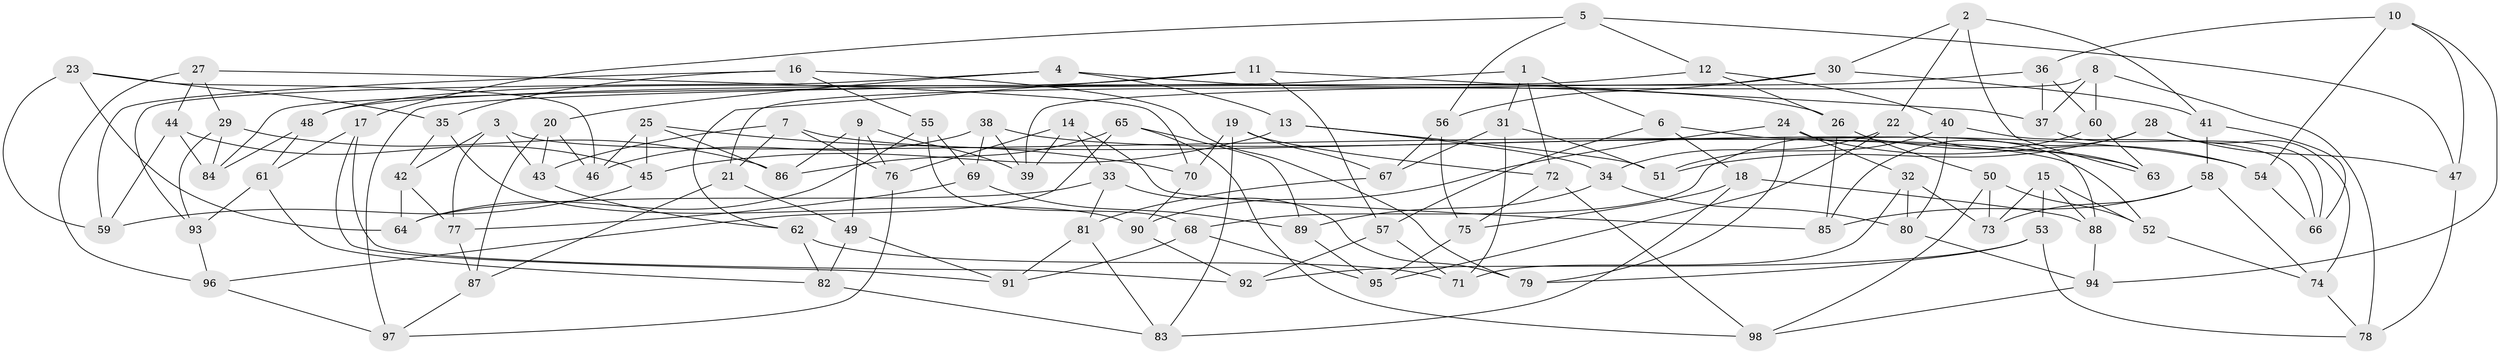 // Generated by graph-tools (version 1.1) at 2025/38/03/09/25 02:38:04]
// undirected, 98 vertices, 196 edges
graph export_dot {
graph [start="1"]
  node [color=gray90,style=filled];
  1;
  2;
  3;
  4;
  5;
  6;
  7;
  8;
  9;
  10;
  11;
  12;
  13;
  14;
  15;
  16;
  17;
  18;
  19;
  20;
  21;
  22;
  23;
  24;
  25;
  26;
  27;
  28;
  29;
  30;
  31;
  32;
  33;
  34;
  35;
  36;
  37;
  38;
  39;
  40;
  41;
  42;
  43;
  44;
  45;
  46;
  47;
  48;
  49;
  50;
  51;
  52;
  53;
  54;
  55;
  56;
  57;
  58;
  59;
  60;
  61;
  62;
  63;
  64;
  65;
  66;
  67;
  68;
  69;
  70;
  71;
  72;
  73;
  74;
  75;
  76;
  77;
  78;
  79;
  80;
  81;
  82;
  83;
  84;
  85;
  86;
  87;
  88;
  89;
  90;
  91;
  92;
  93;
  94;
  95;
  96;
  97;
  98;
  1 -- 31;
  1 -- 6;
  1 -- 72;
  1 -- 97;
  2 -- 22;
  2 -- 30;
  2 -- 63;
  2 -- 41;
  3 -- 42;
  3 -- 52;
  3 -- 77;
  3 -- 43;
  4 -- 13;
  4 -- 20;
  4 -- 26;
  4 -- 93;
  5 -- 47;
  5 -- 12;
  5 -- 17;
  5 -- 56;
  6 -- 88;
  6 -- 57;
  6 -- 18;
  7 -- 63;
  7 -- 21;
  7 -- 43;
  7 -- 76;
  8 -- 78;
  8 -- 37;
  8 -- 60;
  8 -- 21;
  9 -- 39;
  9 -- 49;
  9 -- 76;
  9 -- 86;
  10 -- 94;
  10 -- 47;
  10 -- 54;
  10 -- 36;
  11 -- 48;
  11 -- 62;
  11 -- 57;
  11 -- 37;
  12 -- 26;
  12 -- 84;
  12 -- 40;
  13 -- 45;
  13 -- 34;
  13 -- 51;
  14 -- 85;
  14 -- 33;
  14 -- 76;
  14 -- 39;
  15 -- 73;
  15 -- 52;
  15 -- 88;
  15 -- 53;
  16 -- 79;
  16 -- 59;
  16 -- 35;
  16 -- 55;
  17 -- 61;
  17 -- 92;
  17 -- 91;
  18 -- 83;
  18 -- 75;
  18 -- 88;
  19 -- 70;
  19 -- 83;
  19 -- 72;
  19 -- 67;
  20 -- 46;
  20 -- 43;
  20 -- 87;
  21 -- 87;
  21 -- 49;
  22 -- 95;
  22 -- 34;
  22 -- 63;
  23 -- 64;
  23 -- 35;
  23 -- 46;
  23 -- 59;
  24 -- 79;
  24 -- 90;
  24 -- 32;
  24 -- 54;
  25 -- 45;
  25 -- 46;
  25 -- 86;
  25 -- 70;
  26 -- 50;
  26 -- 85;
  27 -- 29;
  27 -- 96;
  27 -- 70;
  27 -- 44;
  28 -- 74;
  28 -- 85;
  28 -- 51;
  28 -- 47;
  29 -- 93;
  29 -- 86;
  29 -- 84;
  30 -- 41;
  30 -- 39;
  30 -- 56;
  31 -- 51;
  31 -- 67;
  31 -- 71;
  32 -- 73;
  32 -- 80;
  32 -- 71;
  33 -- 64;
  33 -- 79;
  33 -- 81;
  34 -- 89;
  34 -- 80;
  35 -- 42;
  35 -- 90;
  36 -- 37;
  36 -- 60;
  36 -- 48;
  37 -- 66;
  38 -- 46;
  38 -- 54;
  38 -- 69;
  38 -- 39;
  40 -- 80;
  40 -- 66;
  40 -- 51;
  41 -- 66;
  41 -- 58;
  42 -- 77;
  42 -- 64;
  43 -- 62;
  44 -- 84;
  44 -- 59;
  44 -- 45;
  45 -- 59;
  47 -- 78;
  48 -- 61;
  48 -- 84;
  49 -- 82;
  49 -- 91;
  50 -- 98;
  50 -- 73;
  50 -- 52;
  52 -- 74;
  53 -- 79;
  53 -- 78;
  53 -- 92;
  54 -- 66;
  55 -- 68;
  55 -- 64;
  55 -- 69;
  56 -- 67;
  56 -- 75;
  57 -- 92;
  57 -- 71;
  58 -- 73;
  58 -- 85;
  58 -- 74;
  60 -- 68;
  60 -- 63;
  61 -- 82;
  61 -- 93;
  62 -- 82;
  62 -- 71;
  65 -- 96;
  65 -- 98;
  65 -- 86;
  65 -- 89;
  67 -- 81;
  68 -- 91;
  68 -- 95;
  69 -- 89;
  69 -- 77;
  70 -- 90;
  72 -- 75;
  72 -- 98;
  74 -- 78;
  75 -- 95;
  76 -- 97;
  77 -- 87;
  80 -- 94;
  81 -- 91;
  81 -- 83;
  82 -- 83;
  87 -- 97;
  88 -- 94;
  89 -- 95;
  90 -- 92;
  93 -- 96;
  94 -- 98;
  96 -- 97;
}

